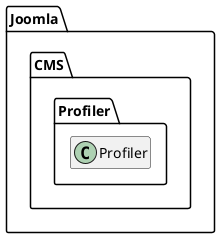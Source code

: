 @startuml
set namespaceSeparator \\
hide members
hide << alias >> circle

class Joomla\\CMS\\Profiler\\Profiler
@enduml
